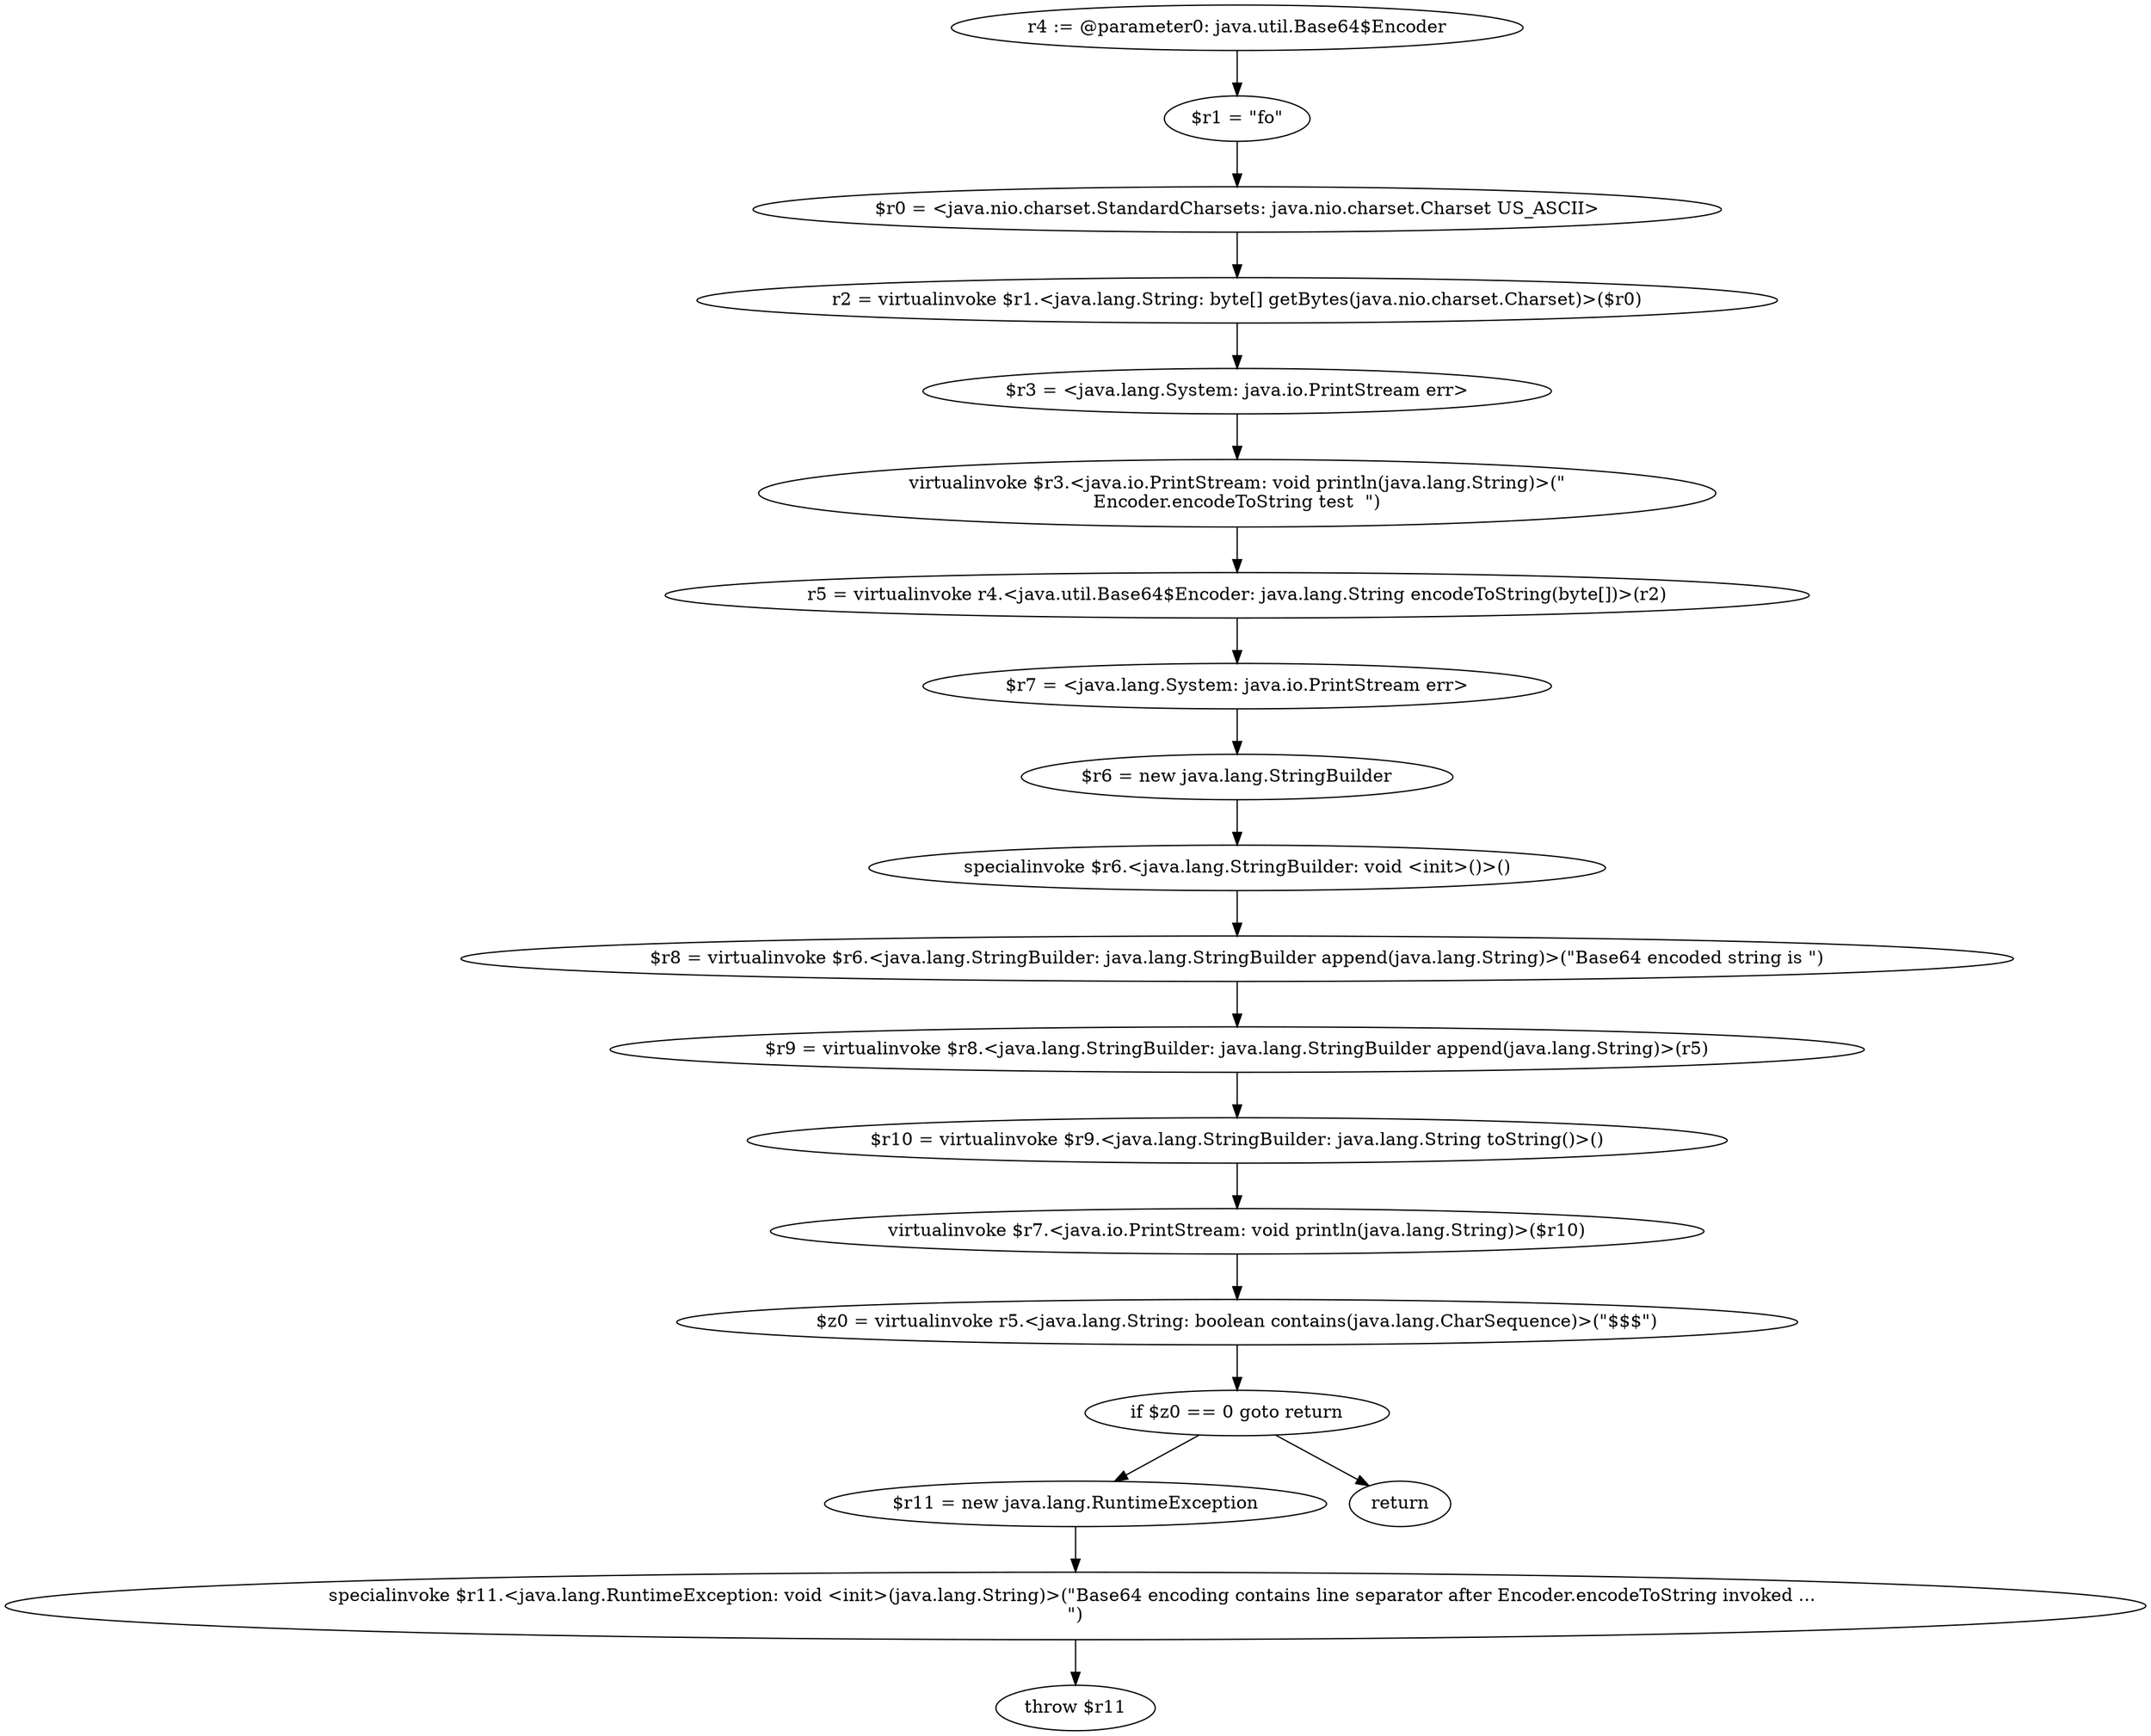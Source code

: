 digraph "unitGraph" {
    "r4 := @parameter0: java.util.Base64$Encoder"
    "$r1 = \"fo\""
    "$r0 = <java.nio.charset.StandardCharsets: java.nio.charset.Charset US_ASCII>"
    "r2 = virtualinvoke $r1.<java.lang.String: byte[] getBytes(java.nio.charset.Charset)>($r0)"
    "$r3 = <java.lang.System: java.io.PrintStream err>"
    "virtualinvoke $r3.<java.io.PrintStream: void println(java.lang.String)>(\"\nEncoder.encodeToString test  \")"
    "r5 = virtualinvoke r4.<java.util.Base64$Encoder: java.lang.String encodeToString(byte[])>(r2)"
    "$r7 = <java.lang.System: java.io.PrintStream err>"
    "$r6 = new java.lang.StringBuilder"
    "specialinvoke $r6.<java.lang.StringBuilder: void <init>()>()"
    "$r8 = virtualinvoke $r6.<java.lang.StringBuilder: java.lang.StringBuilder append(java.lang.String)>(\"Base64 encoded string is \")"
    "$r9 = virtualinvoke $r8.<java.lang.StringBuilder: java.lang.StringBuilder append(java.lang.String)>(r5)"
    "$r10 = virtualinvoke $r9.<java.lang.StringBuilder: java.lang.String toString()>()"
    "virtualinvoke $r7.<java.io.PrintStream: void println(java.lang.String)>($r10)"
    "$z0 = virtualinvoke r5.<java.lang.String: boolean contains(java.lang.CharSequence)>(\"$$$\")"
    "if $z0 == 0 goto return"
    "$r11 = new java.lang.RuntimeException"
    "specialinvoke $r11.<java.lang.RuntimeException: void <init>(java.lang.String)>(\"Base64 encoding contains line separator after Encoder.encodeToString invoked ... \n\")"
    "throw $r11"
    "return"
    "r4 := @parameter0: java.util.Base64$Encoder"->"$r1 = \"fo\"";
    "$r1 = \"fo\""->"$r0 = <java.nio.charset.StandardCharsets: java.nio.charset.Charset US_ASCII>";
    "$r0 = <java.nio.charset.StandardCharsets: java.nio.charset.Charset US_ASCII>"->"r2 = virtualinvoke $r1.<java.lang.String: byte[] getBytes(java.nio.charset.Charset)>($r0)";
    "r2 = virtualinvoke $r1.<java.lang.String: byte[] getBytes(java.nio.charset.Charset)>($r0)"->"$r3 = <java.lang.System: java.io.PrintStream err>";
    "$r3 = <java.lang.System: java.io.PrintStream err>"->"virtualinvoke $r3.<java.io.PrintStream: void println(java.lang.String)>(\"\nEncoder.encodeToString test  \")";
    "virtualinvoke $r3.<java.io.PrintStream: void println(java.lang.String)>(\"\nEncoder.encodeToString test  \")"->"r5 = virtualinvoke r4.<java.util.Base64$Encoder: java.lang.String encodeToString(byte[])>(r2)";
    "r5 = virtualinvoke r4.<java.util.Base64$Encoder: java.lang.String encodeToString(byte[])>(r2)"->"$r7 = <java.lang.System: java.io.PrintStream err>";
    "$r7 = <java.lang.System: java.io.PrintStream err>"->"$r6 = new java.lang.StringBuilder";
    "$r6 = new java.lang.StringBuilder"->"specialinvoke $r6.<java.lang.StringBuilder: void <init>()>()";
    "specialinvoke $r6.<java.lang.StringBuilder: void <init>()>()"->"$r8 = virtualinvoke $r6.<java.lang.StringBuilder: java.lang.StringBuilder append(java.lang.String)>(\"Base64 encoded string is \")";
    "$r8 = virtualinvoke $r6.<java.lang.StringBuilder: java.lang.StringBuilder append(java.lang.String)>(\"Base64 encoded string is \")"->"$r9 = virtualinvoke $r8.<java.lang.StringBuilder: java.lang.StringBuilder append(java.lang.String)>(r5)";
    "$r9 = virtualinvoke $r8.<java.lang.StringBuilder: java.lang.StringBuilder append(java.lang.String)>(r5)"->"$r10 = virtualinvoke $r9.<java.lang.StringBuilder: java.lang.String toString()>()";
    "$r10 = virtualinvoke $r9.<java.lang.StringBuilder: java.lang.String toString()>()"->"virtualinvoke $r7.<java.io.PrintStream: void println(java.lang.String)>($r10)";
    "virtualinvoke $r7.<java.io.PrintStream: void println(java.lang.String)>($r10)"->"$z0 = virtualinvoke r5.<java.lang.String: boolean contains(java.lang.CharSequence)>(\"$$$\")";
    "$z0 = virtualinvoke r5.<java.lang.String: boolean contains(java.lang.CharSequence)>(\"$$$\")"->"if $z0 == 0 goto return";
    "if $z0 == 0 goto return"->"$r11 = new java.lang.RuntimeException";
    "if $z0 == 0 goto return"->"return";
    "$r11 = new java.lang.RuntimeException"->"specialinvoke $r11.<java.lang.RuntimeException: void <init>(java.lang.String)>(\"Base64 encoding contains line separator after Encoder.encodeToString invoked ... \n\")";
    "specialinvoke $r11.<java.lang.RuntimeException: void <init>(java.lang.String)>(\"Base64 encoding contains line separator after Encoder.encodeToString invoked ... \n\")"->"throw $r11";
}
